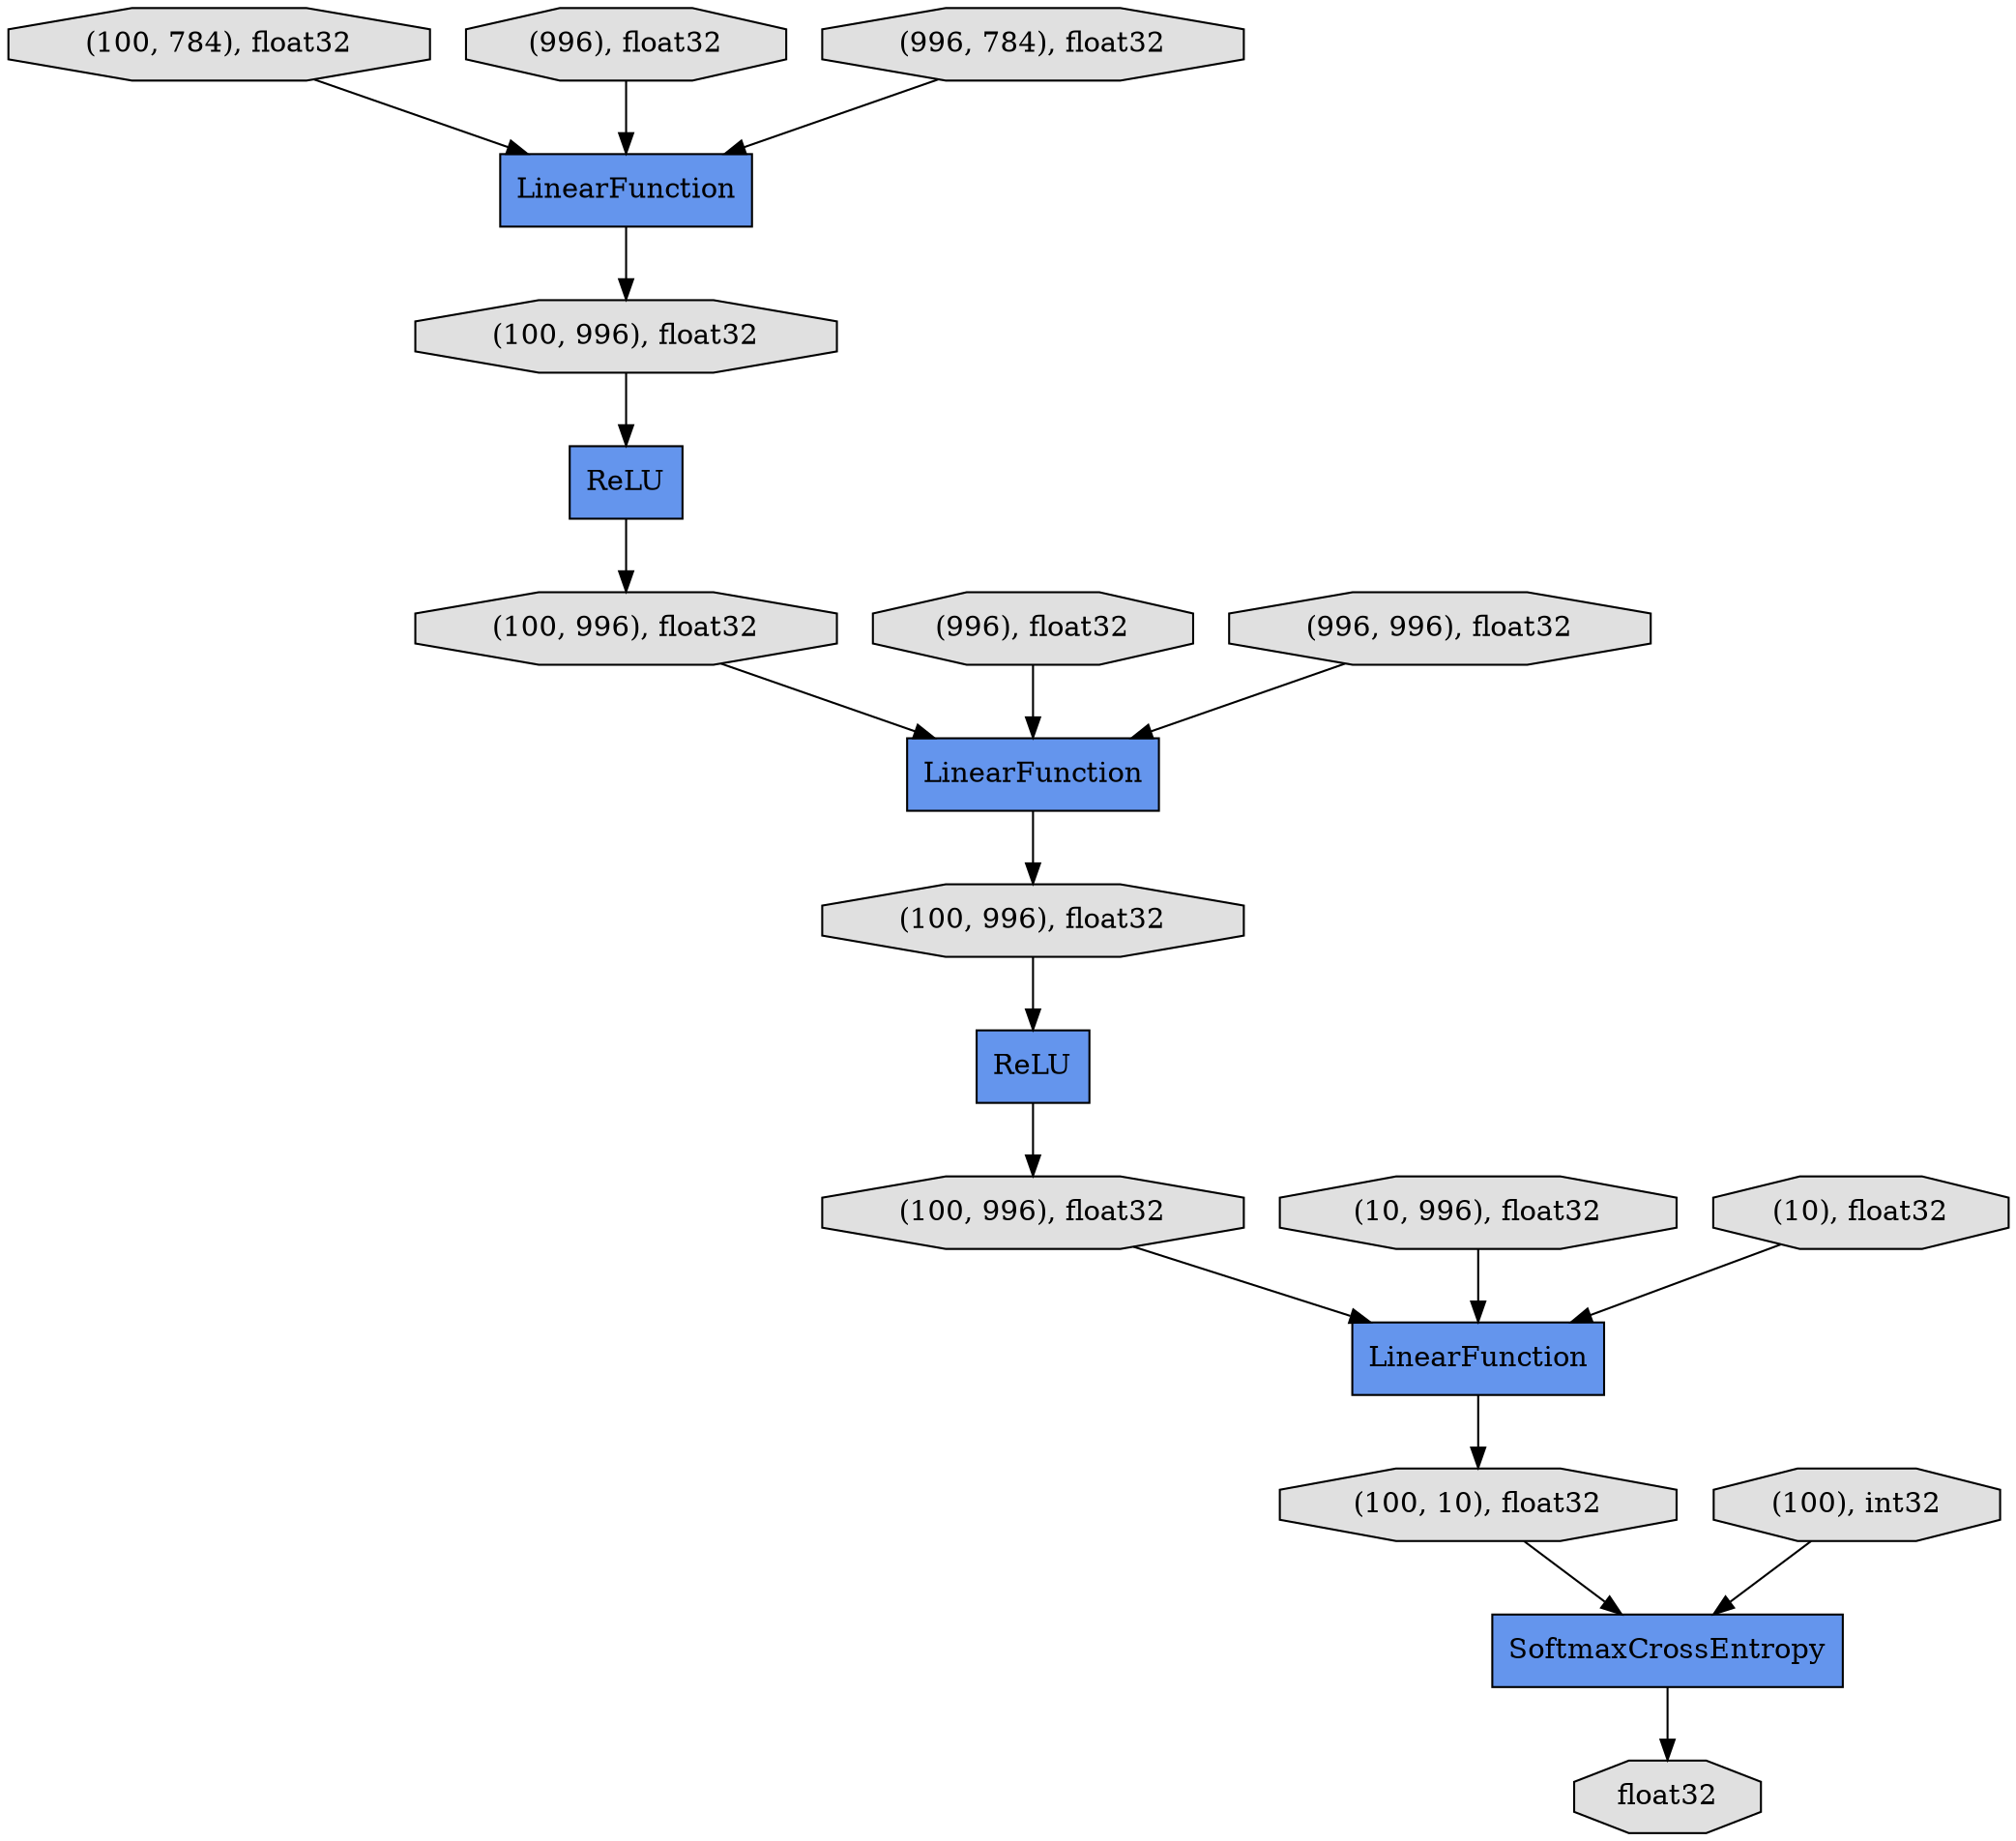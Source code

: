 digraph graphname{rankdir=TB;4441337168 [shape="octagon",style="filled",fillcolor="#E0E0E0",label="(100, 784), float32"];4402324496 [shape="octagon",style="filled",fillcolor="#E0E0E0",label="(10, 996), float32"];4402324176 [shape="octagon",style="filled",fillcolor="#E0E0E0",label="(996), float32"];4441337552 [shape="octagon",style="filled",fillcolor="#E0E0E0",label="(100, 996), float32"];4441497680 [shape="record",style="filled",fillcolor="#6495ED",label="LinearFunction"];4441337104 [shape="record",style="filled",fillcolor="#6495ED",label="LinearFunction"];4402248848 [shape="octagon",style="filled",fillcolor="#E0E0E0",label="(996, 784), float32"];4384668880 [shape="record",style="filled",fillcolor="#6495ED",label="ReLU"];4441497808 [shape="octagon",style="filled",fillcolor="#E0E0E0",label="(100, 10), float32"];4402324560 [shape="octagon",style="filled",fillcolor="#E0E0E0",label="(10), float32"];4441337296 [shape="record",style="filled",fillcolor="#6495ED",label="ReLU"];4441337616 [shape="record",style="filled",fillcolor="#6495ED",label="LinearFunction"];4402324368 [shape="octagon",style="filled",fillcolor="#E0E0E0",label="(996), float32"];4441337680 [shape="octagon",style="filled",fillcolor="#E0E0E0",label="(100, 996), float32"];4441497936 [shape="octagon",style="filled",fillcolor="#E0E0E0",label="(100, 996), float32"];4441337744 [shape="octagon",style="filled",fillcolor="#E0E0E0",label="(100, 996), float32"];4441337232 [shape="octagon",style="filled",fillcolor="#E0E0E0",label="(100), int32"];4402324304 [shape="octagon",style="filled",fillcolor="#E0E0E0",label="(996, 996), float32"];4441498064 [shape="octagon",style="filled",fillcolor="#E0E0E0",label="float32"];4441498192 [shape="record",style="filled",fillcolor="#6495ED",label="SoftmaxCrossEntropy"];4441337744 -> 4441337296;4441337552 -> 4384668880;4402324368 -> 4441337616;4402324560 -> 4441497680;4402324176 -> 4441337104;4441337296 -> 4441497936;4441337232 -> 4441498192;4441497680 -> 4441497808;4441497808 -> 4441498192;4384668880 -> 4441337680;4402324496 -> 4441497680;4441337104 -> 4441337552;4441337168 -> 4441337104;4441497936 -> 4441497680;4402324304 -> 4441337616;4441337680 -> 4441337616;4402248848 -> 4441337104;4441498192 -> 4441498064;4441337616 -> 4441337744;}